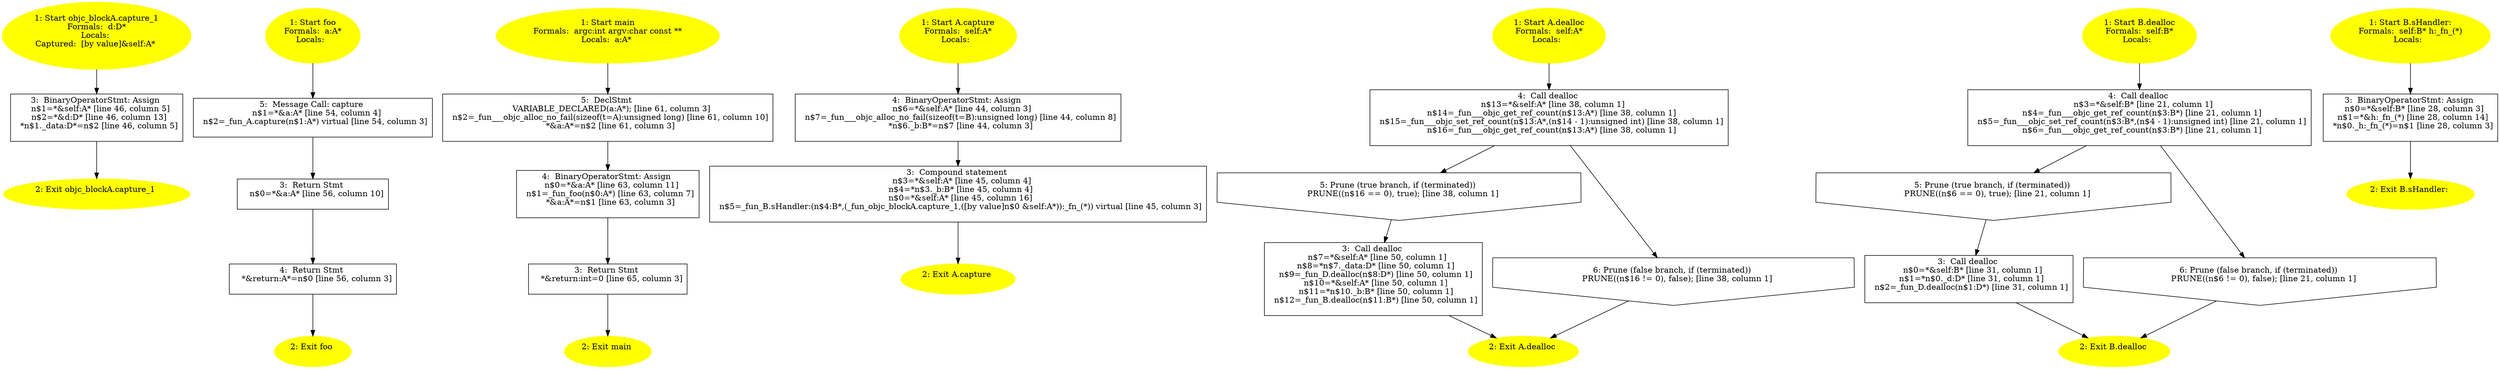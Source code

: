 /* @generated */
digraph cfg {
"objc_blockA.capture_1(class A,class D).8e9a52049a11f3e729d697583cda7110_1" [label="1: Start objc_blockA.capture_1\nFormals:  d:D*\nLocals: \nCaptured:  [by value]&self:A* \n  " color=yellow style=filled]
	

	 "objc_blockA.capture_1(class A,class D).8e9a52049a11f3e729d697583cda7110_1" -> "objc_blockA.capture_1(class A,class D).8e9a52049a11f3e729d697583cda7110_3" ;
"objc_blockA.capture_1(class A,class D).8e9a52049a11f3e729d697583cda7110_2" [label="2: Exit objc_blockA.capture_1 \n  " color=yellow style=filled]
	

"objc_blockA.capture_1(class A,class D).8e9a52049a11f3e729d697583cda7110_3" [label="3:  BinaryOperatorStmt: Assign \n   n$1=*&self:A* [line 46, column 5]\n  n$2=*&d:D* [line 46, column 13]\n  *n$1._data:D*=n$2 [line 46, column 5]\n " shape="box"]
	

	 "objc_blockA.capture_1(class A,class D).8e9a52049a11f3e729d697583cda7110_3" -> "objc_blockA.capture_1(class A,class D).8e9a52049a11f3e729d697583cda7110_2" ;
"foo.acbd18db4cc2f85cedef654fccc4a4d8_1" [label="1: Start foo\nFormals:  a:A*\nLocals:  \n  " color=yellow style=filled]
	

	 "foo.acbd18db4cc2f85cedef654fccc4a4d8_1" -> "foo.acbd18db4cc2f85cedef654fccc4a4d8_5" ;
"foo.acbd18db4cc2f85cedef654fccc4a4d8_2" [label="2: Exit foo \n  " color=yellow style=filled]
	

"foo.acbd18db4cc2f85cedef654fccc4a4d8_3" [label="3:  Return Stmt \n   n$0=*&a:A* [line 56, column 10]\n " shape="box"]
	

	 "foo.acbd18db4cc2f85cedef654fccc4a4d8_3" -> "foo.acbd18db4cc2f85cedef654fccc4a4d8_4" ;
"foo.acbd18db4cc2f85cedef654fccc4a4d8_4" [label="4:  Return Stmt \n   *&return:A*=n$0 [line 56, column 3]\n " shape="box"]
	

	 "foo.acbd18db4cc2f85cedef654fccc4a4d8_4" -> "foo.acbd18db4cc2f85cedef654fccc4a4d8_2" ;
"foo.acbd18db4cc2f85cedef654fccc4a4d8_5" [label="5:  Message Call: capture \n   n$1=*&a:A* [line 54, column 4]\n  n$2=_fun_A.capture(n$1:A*) virtual [line 54, column 3]\n " shape="box"]
	

	 "foo.acbd18db4cc2f85cedef654fccc4a4d8_5" -> "foo.acbd18db4cc2f85cedef654fccc4a4d8_3" ;
"main.fad58de7366495db4650cfefac2fcd61_1" [label="1: Start main\nFormals:  argc:int argv:char const **\nLocals:  a:A* \n  " color=yellow style=filled]
	

	 "main.fad58de7366495db4650cfefac2fcd61_1" -> "main.fad58de7366495db4650cfefac2fcd61_5" ;
"main.fad58de7366495db4650cfefac2fcd61_2" [label="2: Exit main \n  " color=yellow style=filled]
	

"main.fad58de7366495db4650cfefac2fcd61_3" [label="3:  Return Stmt \n   *&return:int=0 [line 65, column 3]\n " shape="box"]
	

	 "main.fad58de7366495db4650cfefac2fcd61_3" -> "main.fad58de7366495db4650cfefac2fcd61_2" ;
"main.fad58de7366495db4650cfefac2fcd61_4" [label="4:  BinaryOperatorStmt: Assign \n   n$0=*&a:A* [line 63, column 11]\n  n$1=_fun_foo(n$0:A*) [line 63, column 7]\n  *&a:A*=n$1 [line 63, column 3]\n " shape="box"]
	

	 "main.fad58de7366495db4650cfefac2fcd61_4" -> "main.fad58de7366495db4650cfefac2fcd61_3" ;
"main.fad58de7366495db4650cfefac2fcd61_5" [label="5:  DeclStmt \n   VARIABLE_DECLARED(a:A*); [line 61, column 3]\n  n$2=_fun___objc_alloc_no_fail(sizeof(t=A):unsigned long) [line 61, column 10]\n  *&a:A*=n$2 [line 61, column 3]\n " shape="box"]
	

	 "main.fad58de7366495db4650cfefac2fcd61_5" -> "main.fad58de7366495db4650cfefac2fcd61_4" ;
"capture#A#[instance].ca0ec9307f9d5110b0cca62f257d73c8_1" [label="1: Start A.capture\nFormals:  self:A*\nLocals:  \n  " color=yellow style=filled]
	

	 "capture#A#[instance].ca0ec9307f9d5110b0cca62f257d73c8_1" -> "capture#A#[instance].ca0ec9307f9d5110b0cca62f257d73c8_4" ;
"capture#A#[instance].ca0ec9307f9d5110b0cca62f257d73c8_2" [label="2: Exit A.capture \n  " color=yellow style=filled]
	

"capture#A#[instance].ca0ec9307f9d5110b0cca62f257d73c8_3" [label="3:  Compound statement \n   n$3=*&self:A* [line 45, column 4]\n  n$4=*n$3._b:B* [line 45, column 4]\n  n$0=*&self:A* [line 45, column 16]\n  n$5=_fun_B.sHandler:(n$4:B*,(_fun_objc_blockA.capture_1,([by value]n$0 &self:A*)):_fn_(*)) virtual [line 45, column 3]\n " shape="box"]
	

	 "capture#A#[instance].ca0ec9307f9d5110b0cca62f257d73c8_3" -> "capture#A#[instance].ca0ec9307f9d5110b0cca62f257d73c8_2" ;
"capture#A#[instance].ca0ec9307f9d5110b0cca62f257d73c8_4" [label="4:  BinaryOperatorStmt: Assign \n   n$6=*&self:A* [line 44, column 3]\n  n$7=_fun___objc_alloc_no_fail(sizeof(t=B):unsigned long) [line 44, column 8]\n  *n$6._b:B*=n$7 [line 44, column 3]\n " shape="box"]
	

	 "capture#A#[instance].ca0ec9307f9d5110b0cca62f257d73c8_4" -> "capture#A#[instance].ca0ec9307f9d5110b0cca62f257d73c8_3" ;
"dealloc#A#[instance].cb1004dc8428c0dcd735a40b9258fa61_1" [label="1: Start A.dealloc\nFormals:  self:A*\nLocals:  \n  " color=yellow style=filled]
	

	 "dealloc#A#[instance].cb1004dc8428c0dcd735a40b9258fa61_1" -> "dealloc#A#[instance].cb1004dc8428c0dcd735a40b9258fa61_4" ;
"dealloc#A#[instance].cb1004dc8428c0dcd735a40b9258fa61_2" [label="2: Exit A.dealloc \n  " color=yellow style=filled]
	

"dealloc#A#[instance].cb1004dc8428c0dcd735a40b9258fa61_3" [label="3:  Call dealloc \n   n$7=*&self:A* [line 50, column 1]\n  n$8=*n$7._data:D* [line 50, column 1]\n  n$9=_fun_D.dealloc(n$8:D*) [line 50, column 1]\n  n$10=*&self:A* [line 50, column 1]\n  n$11=*n$10._b:B* [line 50, column 1]\n  n$12=_fun_B.dealloc(n$11:B*) [line 50, column 1]\n " shape="box"]
	

	 "dealloc#A#[instance].cb1004dc8428c0dcd735a40b9258fa61_3" -> "dealloc#A#[instance].cb1004dc8428c0dcd735a40b9258fa61_2" ;
"dealloc#A#[instance].cb1004dc8428c0dcd735a40b9258fa61_4" [label="4:  Call dealloc \n   n$13=*&self:A* [line 38, column 1]\n  n$14=_fun___objc_get_ref_count(n$13:A*) [line 38, column 1]\n  n$15=_fun___objc_set_ref_count(n$13:A*,(n$14 - 1):unsigned int) [line 38, column 1]\n  n$16=_fun___objc_get_ref_count(n$13:A*) [line 38, column 1]\n " shape="box"]
	

	 "dealloc#A#[instance].cb1004dc8428c0dcd735a40b9258fa61_4" -> "dealloc#A#[instance].cb1004dc8428c0dcd735a40b9258fa61_5" ;
	 "dealloc#A#[instance].cb1004dc8428c0dcd735a40b9258fa61_4" -> "dealloc#A#[instance].cb1004dc8428c0dcd735a40b9258fa61_6" ;
"dealloc#A#[instance].cb1004dc8428c0dcd735a40b9258fa61_5" [label="5: Prune (true branch, if (terminated)) \n   PRUNE((n$16 == 0), true); [line 38, column 1]\n " shape="invhouse"]
	

	 "dealloc#A#[instance].cb1004dc8428c0dcd735a40b9258fa61_5" -> "dealloc#A#[instance].cb1004dc8428c0dcd735a40b9258fa61_3" ;
"dealloc#A#[instance].cb1004dc8428c0dcd735a40b9258fa61_6" [label="6: Prune (false branch, if (terminated)) \n   PRUNE((n$16 != 0), false); [line 38, column 1]\n " shape="invhouse"]
	

	 "dealloc#A#[instance].cb1004dc8428c0dcd735a40b9258fa61_6" -> "dealloc#A#[instance].cb1004dc8428c0dcd735a40b9258fa61_2" ;
"dealloc#B#[instance].62d516b6d74de70c89763cc0b77e5655_1" [label="1: Start B.dealloc\nFormals:  self:B*\nLocals:  \n  " color=yellow style=filled]
	

	 "dealloc#B#[instance].62d516b6d74de70c89763cc0b77e5655_1" -> "dealloc#B#[instance].62d516b6d74de70c89763cc0b77e5655_4" ;
"dealloc#B#[instance].62d516b6d74de70c89763cc0b77e5655_2" [label="2: Exit B.dealloc \n  " color=yellow style=filled]
	

"dealloc#B#[instance].62d516b6d74de70c89763cc0b77e5655_3" [label="3:  Call dealloc \n   n$0=*&self:B* [line 31, column 1]\n  n$1=*n$0._d:D* [line 31, column 1]\n  n$2=_fun_D.dealloc(n$1:D*) [line 31, column 1]\n " shape="box"]
	

	 "dealloc#B#[instance].62d516b6d74de70c89763cc0b77e5655_3" -> "dealloc#B#[instance].62d516b6d74de70c89763cc0b77e5655_2" ;
"dealloc#B#[instance].62d516b6d74de70c89763cc0b77e5655_4" [label="4:  Call dealloc \n   n$3=*&self:B* [line 21, column 1]\n  n$4=_fun___objc_get_ref_count(n$3:B*) [line 21, column 1]\n  n$5=_fun___objc_set_ref_count(n$3:B*,(n$4 - 1):unsigned int) [line 21, column 1]\n  n$6=_fun___objc_get_ref_count(n$3:B*) [line 21, column 1]\n " shape="box"]
	

	 "dealloc#B#[instance].62d516b6d74de70c89763cc0b77e5655_4" -> "dealloc#B#[instance].62d516b6d74de70c89763cc0b77e5655_5" ;
	 "dealloc#B#[instance].62d516b6d74de70c89763cc0b77e5655_4" -> "dealloc#B#[instance].62d516b6d74de70c89763cc0b77e5655_6" ;
"dealloc#B#[instance].62d516b6d74de70c89763cc0b77e5655_5" [label="5: Prune (true branch, if (terminated)) \n   PRUNE((n$6 == 0), true); [line 21, column 1]\n " shape="invhouse"]
	

	 "dealloc#B#[instance].62d516b6d74de70c89763cc0b77e5655_5" -> "dealloc#B#[instance].62d516b6d74de70c89763cc0b77e5655_3" ;
"dealloc#B#[instance].62d516b6d74de70c89763cc0b77e5655_6" [label="6: Prune (false branch, if (terminated)) \n   PRUNE((n$6 != 0), false); [line 21, column 1]\n " shape="invhouse"]
	

	 "dealloc#B#[instance].62d516b6d74de70c89763cc0b77e5655_6" -> "dealloc#B#[instance].62d516b6d74de70c89763cc0b77e5655_2" ;
"sHandler:#B#[instance].2c9d8ca3b6059922f95e9a3218ee07e2_1" [label="1: Start B.sHandler:\nFormals:  self:B* h:_fn_(*)\nLocals:  \n  " color=yellow style=filled]
	

	 "sHandler:#B#[instance].2c9d8ca3b6059922f95e9a3218ee07e2_1" -> "sHandler:#B#[instance].2c9d8ca3b6059922f95e9a3218ee07e2_3" ;
"sHandler:#B#[instance].2c9d8ca3b6059922f95e9a3218ee07e2_2" [label="2: Exit B.sHandler: \n  " color=yellow style=filled]
	

"sHandler:#B#[instance].2c9d8ca3b6059922f95e9a3218ee07e2_3" [label="3:  BinaryOperatorStmt: Assign \n   n$0=*&self:B* [line 28, column 3]\n  n$1=*&h:_fn_(*) [line 28, column 14]\n  *n$0._h:_fn_(*)=n$1 [line 28, column 3]\n " shape="box"]
	

	 "sHandler:#B#[instance].2c9d8ca3b6059922f95e9a3218ee07e2_3" -> "sHandler:#B#[instance].2c9d8ca3b6059922f95e9a3218ee07e2_2" ;
}

